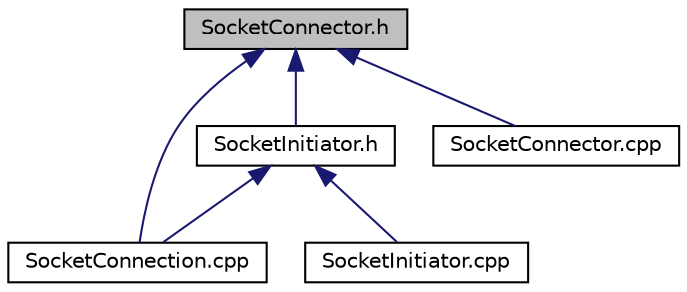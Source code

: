 digraph "SocketConnector.h"
{
  edge [fontname="Helvetica",fontsize="10",labelfontname="Helvetica",labelfontsize="10"];
  node [fontname="Helvetica",fontsize="10",shape=record];
  Node11 [label="SocketConnector.h",height=0.2,width=0.4,color="black", fillcolor="grey75", style="filled", fontcolor="black"];
  Node11 -> Node12 [dir="back",color="midnightblue",fontsize="10",style="solid",fontname="Helvetica"];
  Node12 [label="SocketConnection.cpp",height=0.2,width=0.4,color="black", fillcolor="white", style="filled",URL="$_socket_connection_8cpp.html"];
  Node11 -> Node13 [dir="back",color="midnightblue",fontsize="10",style="solid",fontname="Helvetica"];
  Node13 [label="SocketInitiator.h",height=0.2,width=0.4,color="black", fillcolor="white", style="filled",URL="$_socket_initiator_8h.html"];
  Node13 -> Node12 [dir="back",color="midnightblue",fontsize="10",style="solid",fontname="Helvetica"];
  Node13 -> Node14 [dir="back",color="midnightblue",fontsize="10",style="solid",fontname="Helvetica"];
  Node14 [label="SocketInitiator.cpp",height=0.2,width=0.4,color="black", fillcolor="white", style="filled",URL="$_socket_initiator_8cpp.html"];
  Node11 -> Node15 [dir="back",color="midnightblue",fontsize="10",style="solid",fontname="Helvetica"];
  Node15 [label="SocketConnector.cpp",height=0.2,width=0.4,color="black", fillcolor="white", style="filled",URL="$_socket_connector_8cpp.html"];
}
